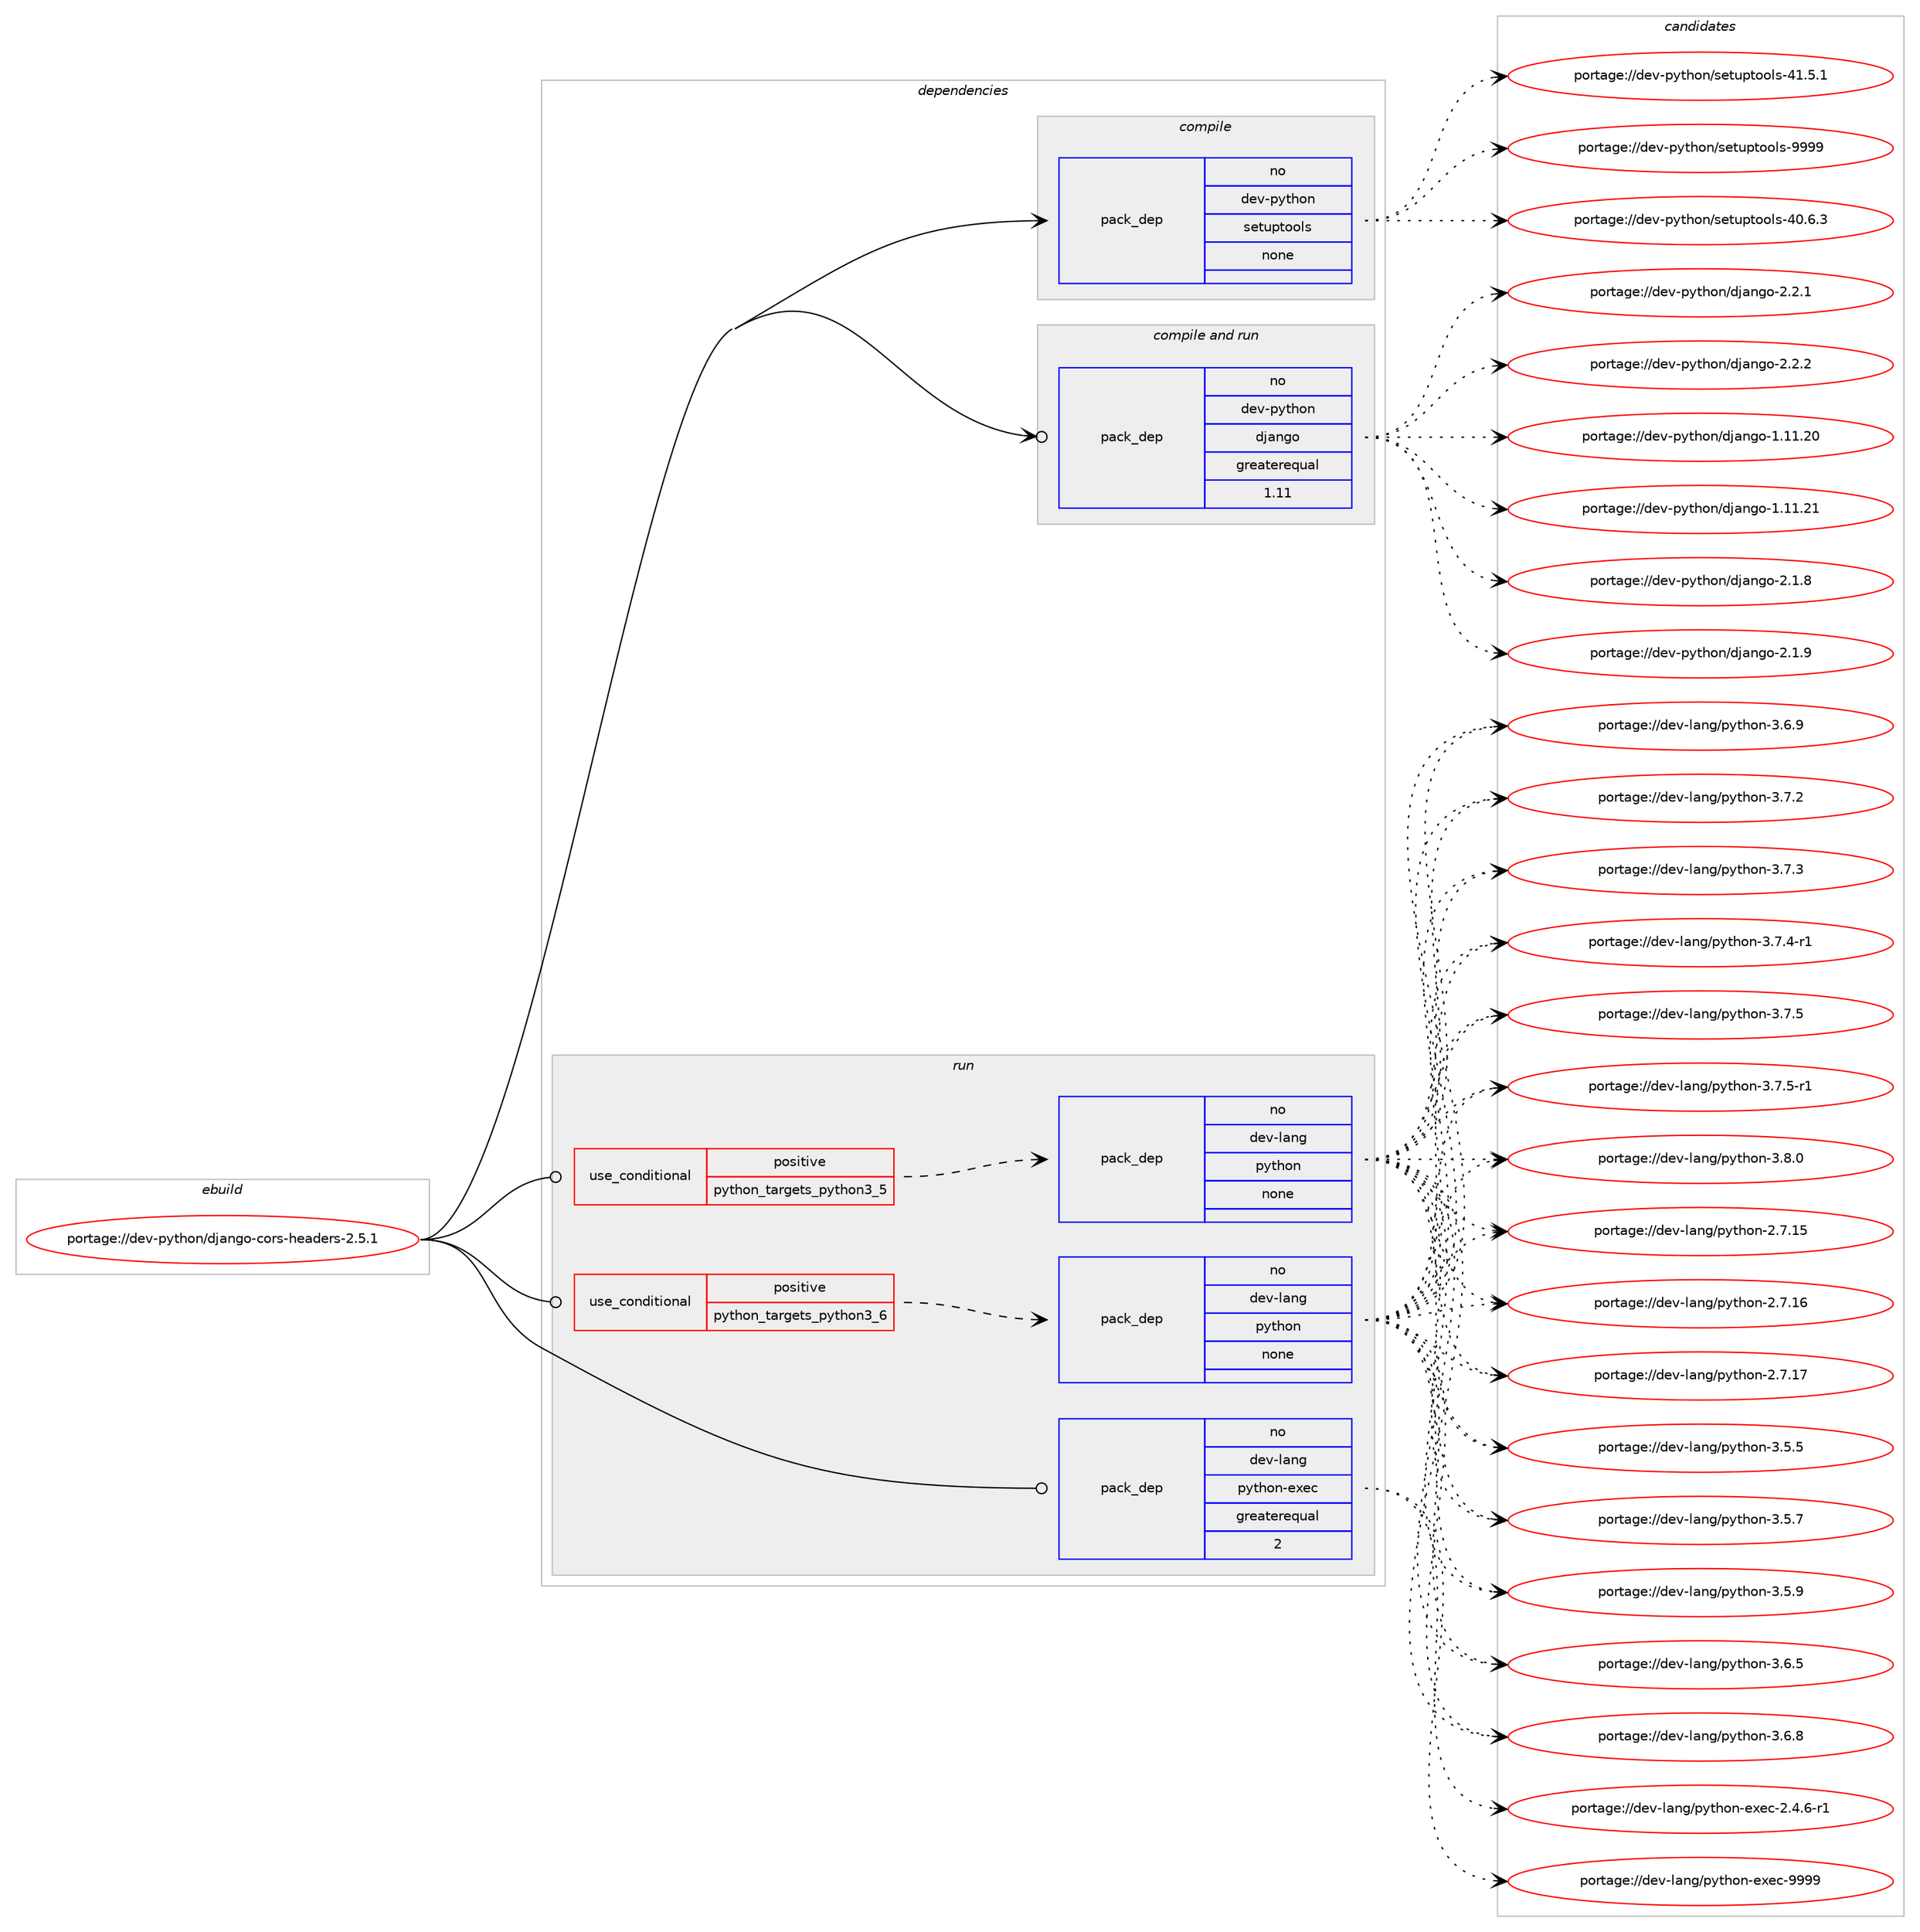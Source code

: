 digraph prolog {

# *************
# Graph options
# *************

newrank=true;
concentrate=true;
compound=true;
graph [rankdir=LR,fontname=Helvetica,fontsize=10,ranksep=1.5];#, ranksep=2.5, nodesep=0.2];
edge  [arrowhead=vee];
node  [fontname=Helvetica,fontsize=10];

# **********
# The ebuild
# **********

subgraph cluster_leftcol {
color=gray;
rank=same;
label=<<i>ebuild</i>>;
id [label="portage://dev-python/django-cors-headers-2.5.1", color=red, width=4, href="../dev-python/django-cors-headers-2.5.1.svg"];
}

# ****************
# The dependencies
# ****************

subgraph cluster_midcol {
color=gray;
label=<<i>dependencies</i>>;
subgraph cluster_compile {
fillcolor="#eeeeee";
style=filled;
label=<<i>compile</i>>;
subgraph pack105531 {
dependency136574 [label=<<TABLE BORDER="0" CELLBORDER="1" CELLSPACING="0" CELLPADDING="4" WIDTH="220"><TR><TD ROWSPAN="6" CELLPADDING="30">pack_dep</TD></TR><TR><TD WIDTH="110">no</TD></TR><TR><TD>dev-python</TD></TR><TR><TD>setuptools</TD></TR><TR><TD>none</TD></TR><TR><TD></TD></TR></TABLE>>, shape=none, color=blue];
}
id:e -> dependency136574:w [weight=20,style="solid",arrowhead="vee"];
}
subgraph cluster_compileandrun {
fillcolor="#eeeeee";
style=filled;
label=<<i>compile and run</i>>;
subgraph pack105532 {
dependency136575 [label=<<TABLE BORDER="0" CELLBORDER="1" CELLSPACING="0" CELLPADDING="4" WIDTH="220"><TR><TD ROWSPAN="6" CELLPADDING="30">pack_dep</TD></TR><TR><TD WIDTH="110">no</TD></TR><TR><TD>dev-python</TD></TR><TR><TD>django</TD></TR><TR><TD>greaterequal</TD></TR><TR><TD>1.11</TD></TR></TABLE>>, shape=none, color=blue];
}
id:e -> dependency136575:w [weight=20,style="solid",arrowhead="odotvee"];
}
subgraph cluster_run {
fillcolor="#eeeeee";
style=filled;
label=<<i>run</i>>;
subgraph cond27728 {
dependency136576 [label=<<TABLE BORDER="0" CELLBORDER="1" CELLSPACING="0" CELLPADDING="4"><TR><TD ROWSPAN="3" CELLPADDING="10">use_conditional</TD></TR><TR><TD>positive</TD></TR><TR><TD>python_targets_python3_5</TD></TR></TABLE>>, shape=none, color=red];
subgraph pack105533 {
dependency136577 [label=<<TABLE BORDER="0" CELLBORDER="1" CELLSPACING="0" CELLPADDING="4" WIDTH="220"><TR><TD ROWSPAN="6" CELLPADDING="30">pack_dep</TD></TR><TR><TD WIDTH="110">no</TD></TR><TR><TD>dev-lang</TD></TR><TR><TD>python</TD></TR><TR><TD>none</TD></TR><TR><TD></TD></TR></TABLE>>, shape=none, color=blue];
}
dependency136576:e -> dependency136577:w [weight=20,style="dashed",arrowhead="vee"];
}
id:e -> dependency136576:w [weight=20,style="solid",arrowhead="odot"];
subgraph cond27729 {
dependency136578 [label=<<TABLE BORDER="0" CELLBORDER="1" CELLSPACING="0" CELLPADDING="4"><TR><TD ROWSPAN="3" CELLPADDING="10">use_conditional</TD></TR><TR><TD>positive</TD></TR><TR><TD>python_targets_python3_6</TD></TR></TABLE>>, shape=none, color=red];
subgraph pack105534 {
dependency136579 [label=<<TABLE BORDER="0" CELLBORDER="1" CELLSPACING="0" CELLPADDING="4" WIDTH="220"><TR><TD ROWSPAN="6" CELLPADDING="30">pack_dep</TD></TR><TR><TD WIDTH="110">no</TD></TR><TR><TD>dev-lang</TD></TR><TR><TD>python</TD></TR><TR><TD>none</TD></TR><TR><TD></TD></TR></TABLE>>, shape=none, color=blue];
}
dependency136578:e -> dependency136579:w [weight=20,style="dashed",arrowhead="vee"];
}
id:e -> dependency136578:w [weight=20,style="solid",arrowhead="odot"];
subgraph pack105535 {
dependency136580 [label=<<TABLE BORDER="0" CELLBORDER="1" CELLSPACING="0" CELLPADDING="4" WIDTH="220"><TR><TD ROWSPAN="6" CELLPADDING="30">pack_dep</TD></TR><TR><TD WIDTH="110">no</TD></TR><TR><TD>dev-lang</TD></TR><TR><TD>python-exec</TD></TR><TR><TD>greaterequal</TD></TR><TR><TD>2</TD></TR></TABLE>>, shape=none, color=blue];
}
id:e -> dependency136580:w [weight=20,style="solid",arrowhead="odot"];
}
}

# **************
# The candidates
# **************

subgraph cluster_choices {
rank=same;
color=gray;
label=<<i>candidates</i>>;

subgraph choice105531 {
color=black;
nodesep=1;
choiceportage100101118451121211161041111104711510111611711211611111110811545524846544651 [label="portage://dev-python/setuptools-40.6.3", color=red, width=4,href="../dev-python/setuptools-40.6.3.svg"];
choiceportage100101118451121211161041111104711510111611711211611111110811545524946534649 [label="portage://dev-python/setuptools-41.5.1", color=red, width=4,href="../dev-python/setuptools-41.5.1.svg"];
choiceportage10010111845112121116104111110471151011161171121161111111081154557575757 [label="portage://dev-python/setuptools-9999", color=red, width=4,href="../dev-python/setuptools-9999.svg"];
dependency136574:e -> choiceportage100101118451121211161041111104711510111611711211611111110811545524846544651:w [style=dotted,weight="100"];
dependency136574:e -> choiceportage100101118451121211161041111104711510111611711211611111110811545524946534649:w [style=dotted,weight="100"];
dependency136574:e -> choiceportage10010111845112121116104111110471151011161171121161111111081154557575757:w [style=dotted,weight="100"];
}
subgraph choice105532 {
color=black;
nodesep=1;
choiceportage1001011184511212111610411111047100106971101031114549464949465048 [label="portage://dev-python/django-1.11.20", color=red, width=4,href="../dev-python/django-1.11.20.svg"];
choiceportage1001011184511212111610411111047100106971101031114549464949465049 [label="portage://dev-python/django-1.11.21", color=red, width=4,href="../dev-python/django-1.11.21.svg"];
choiceportage100101118451121211161041111104710010697110103111455046494656 [label="portage://dev-python/django-2.1.8", color=red, width=4,href="../dev-python/django-2.1.8.svg"];
choiceportage100101118451121211161041111104710010697110103111455046494657 [label="portage://dev-python/django-2.1.9", color=red, width=4,href="../dev-python/django-2.1.9.svg"];
choiceportage100101118451121211161041111104710010697110103111455046504649 [label="portage://dev-python/django-2.2.1", color=red, width=4,href="../dev-python/django-2.2.1.svg"];
choiceportage100101118451121211161041111104710010697110103111455046504650 [label="portage://dev-python/django-2.2.2", color=red, width=4,href="../dev-python/django-2.2.2.svg"];
dependency136575:e -> choiceportage1001011184511212111610411111047100106971101031114549464949465048:w [style=dotted,weight="100"];
dependency136575:e -> choiceportage1001011184511212111610411111047100106971101031114549464949465049:w [style=dotted,weight="100"];
dependency136575:e -> choiceportage100101118451121211161041111104710010697110103111455046494656:w [style=dotted,weight="100"];
dependency136575:e -> choiceportage100101118451121211161041111104710010697110103111455046494657:w [style=dotted,weight="100"];
dependency136575:e -> choiceportage100101118451121211161041111104710010697110103111455046504649:w [style=dotted,weight="100"];
dependency136575:e -> choiceportage100101118451121211161041111104710010697110103111455046504650:w [style=dotted,weight="100"];
}
subgraph choice105533 {
color=black;
nodesep=1;
choiceportage10010111845108971101034711212111610411111045504655464953 [label="portage://dev-lang/python-2.7.15", color=red, width=4,href="../dev-lang/python-2.7.15.svg"];
choiceportage10010111845108971101034711212111610411111045504655464954 [label="portage://dev-lang/python-2.7.16", color=red, width=4,href="../dev-lang/python-2.7.16.svg"];
choiceportage10010111845108971101034711212111610411111045504655464955 [label="portage://dev-lang/python-2.7.17", color=red, width=4,href="../dev-lang/python-2.7.17.svg"];
choiceportage100101118451089711010347112121116104111110455146534653 [label="portage://dev-lang/python-3.5.5", color=red, width=4,href="../dev-lang/python-3.5.5.svg"];
choiceportage100101118451089711010347112121116104111110455146534655 [label="portage://dev-lang/python-3.5.7", color=red, width=4,href="../dev-lang/python-3.5.7.svg"];
choiceportage100101118451089711010347112121116104111110455146534657 [label="portage://dev-lang/python-3.5.9", color=red, width=4,href="../dev-lang/python-3.5.9.svg"];
choiceportage100101118451089711010347112121116104111110455146544653 [label="portage://dev-lang/python-3.6.5", color=red, width=4,href="../dev-lang/python-3.6.5.svg"];
choiceportage100101118451089711010347112121116104111110455146544656 [label="portage://dev-lang/python-3.6.8", color=red, width=4,href="../dev-lang/python-3.6.8.svg"];
choiceportage100101118451089711010347112121116104111110455146544657 [label="portage://dev-lang/python-3.6.9", color=red, width=4,href="../dev-lang/python-3.6.9.svg"];
choiceportage100101118451089711010347112121116104111110455146554650 [label="portage://dev-lang/python-3.7.2", color=red, width=4,href="../dev-lang/python-3.7.2.svg"];
choiceportage100101118451089711010347112121116104111110455146554651 [label="portage://dev-lang/python-3.7.3", color=red, width=4,href="../dev-lang/python-3.7.3.svg"];
choiceportage1001011184510897110103471121211161041111104551465546524511449 [label="portage://dev-lang/python-3.7.4-r1", color=red, width=4,href="../dev-lang/python-3.7.4-r1.svg"];
choiceportage100101118451089711010347112121116104111110455146554653 [label="portage://dev-lang/python-3.7.5", color=red, width=4,href="../dev-lang/python-3.7.5.svg"];
choiceportage1001011184510897110103471121211161041111104551465546534511449 [label="portage://dev-lang/python-3.7.5-r1", color=red, width=4,href="../dev-lang/python-3.7.5-r1.svg"];
choiceportage100101118451089711010347112121116104111110455146564648 [label="portage://dev-lang/python-3.8.0", color=red, width=4,href="../dev-lang/python-3.8.0.svg"];
dependency136577:e -> choiceportage10010111845108971101034711212111610411111045504655464953:w [style=dotted,weight="100"];
dependency136577:e -> choiceportage10010111845108971101034711212111610411111045504655464954:w [style=dotted,weight="100"];
dependency136577:e -> choiceportage10010111845108971101034711212111610411111045504655464955:w [style=dotted,weight="100"];
dependency136577:e -> choiceportage100101118451089711010347112121116104111110455146534653:w [style=dotted,weight="100"];
dependency136577:e -> choiceportage100101118451089711010347112121116104111110455146534655:w [style=dotted,weight="100"];
dependency136577:e -> choiceportage100101118451089711010347112121116104111110455146534657:w [style=dotted,weight="100"];
dependency136577:e -> choiceportage100101118451089711010347112121116104111110455146544653:w [style=dotted,weight="100"];
dependency136577:e -> choiceportage100101118451089711010347112121116104111110455146544656:w [style=dotted,weight="100"];
dependency136577:e -> choiceportage100101118451089711010347112121116104111110455146544657:w [style=dotted,weight="100"];
dependency136577:e -> choiceportage100101118451089711010347112121116104111110455146554650:w [style=dotted,weight="100"];
dependency136577:e -> choiceportage100101118451089711010347112121116104111110455146554651:w [style=dotted,weight="100"];
dependency136577:e -> choiceportage1001011184510897110103471121211161041111104551465546524511449:w [style=dotted,weight="100"];
dependency136577:e -> choiceportage100101118451089711010347112121116104111110455146554653:w [style=dotted,weight="100"];
dependency136577:e -> choiceportage1001011184510897110103471121211161041111104551465546534511449:w [style=dotted,weight="100"];
dependency136577:e -> choiceportage100101118451089711010347112121116104111110455146564648:w [style=dotted,weight="100"];
}
subgraph choice105534 {
color=black;
nodesep=1;
choiceportage10010111845108971101034711212111610411111045504655464953 [label="portage://dev-lang/python-2.7.15", color=red, width=4,href="../dev-lang/python-2.7.15.svg"];
choiceportage10010111845108971101034711212111610411111045504655464954 [label="portage://dev-lang/python-2.7.16", color=red, width=4,href="../dev-lang/python-2.7.16.svg"];
choiceportage10010111845108971101034711212111610411111045504655464955 [label="portage://dev-lang/python-2.7.17", color=red, width=4,href="../dev-lang/python-2.7.17.svg"];
choiceportage100101118451089711010347112121116104111110455146534653 [label="portage://dev-lang/python-3.5.5", color=red, width=4,href="../dev-lang/python-3.5.5.svg"];
choiceportage100101118451089711010347112121116104111110455146534655 [label="portage://dev-lang/python-3.5.7", color=red, width=4,href="../dev-lang/python-3.5.7.svg"];
choiceportage100101118451089711010347112121116104111110455146534657 [label="portage://dev-lang/python-3.5.9", color=red, width=4,href="../dev-lang/python-3.5.9.svg"];
choiceportage100101118451089711010347112121116104111110455146544653 [label="portage://dev-lang/python-3.6.5", color=red, width=4,href="../dev-lang/python-3.6.5.svg"];
choiceportage100101118451089711010347112121116104111110455146544656 [label="portage://dev-lang/python-3.6.8", color=red, width=4,href="../dev-lang/python-3.6.8.svg"];
choiceportage100101118451089711010347112121116104111110455146544657 [label="portage://dev-lang/python-3.6.9", color=red, width=4,href="../dev-lang/python-3.6.9.svg"];
choiceportage100101118451089711010347112121116104111110455146554650 [label="portage://dev-lang/python-3.7.2", color=red, width=4,href="../dev-lang/python-3.7.2.svg"];
choiceportage100101118451089711010347112121116104111110455146554651 [label="portage://dev-lang/python-3.7.3", color=red, width=4,href="../dev-lang/python-3.7.3.svg"];
choiceportage1001011184510897110103471121211161041111104551465546524511449 [label="portage://dev-lang/python-3.7.4-r1", color=red, width=4,href="../dev-lang/python-3.7.4-r1.svg"];
choiceportage100101118451089711010347112121116104111110455146554653 [label="portage://dev-lang/python-3.7.5", color=red, width=4,href="../dev-lang/python-3.7.5.svg"];
choiceportage1001011184510897110103471121211161041111104551465546534511449 [label="portage://dev-lang/python-3.7.5-r1", color=red, width=4,href="../dev-lang/python-3.7.5-r1.svg"];
choiceportage100101118451089711010347112121116104111110455146564648 [label="portage://dev-lang/python-3.8.0", color=red, width=4,href="../dev-lang/python-3.8.0.svg"];
dependency136579:e -> choiceportage10010111845108971101034711212111610411111045504655464953:w [style=dotted,weight="100"];
dependency136579:e -> choiceportage10010111845108971101034711212111610411111045504655464954:w [style=dotted,weight="100"];
dependency136579:e -> choiceportage10010111845108971101034711212111610411111045504655464955:w [style=dotted,weight="100"];
dependency136579:e -> choiceportage100101118451089711010347112121116104111110455146534653:w [style=dotted,weight="100"];
dependency136579:e -> choiceportage100101118451089711010347112121116104111110455146534655:w [style=dotted,weight="100"];
dependency136579:e -> choiceportage100101118451089711010347112121116104111110455146534657:w [style=dotted,weight="100"];
dependency136579:e -> choiceportage100101118451089711010347112121116104111110455146544653:w [style=dotted,weight="100"];
dependency136579:e -> choiceportage100101118451089711010347112121116104111110455146544656:w [style=dotted,weight="100"];
dependency136579:e -> choiceportage100101118451089711010347112121116104111110455146544657:w [style=dotted,weight="100"];
dependency136579:e -> choiceportage100101118451089711010347112121116104111110455146554650:w [style=dotted,weight="100"];
dependency136579:e -> choiceportage100101118451089711010347112121116104111110455146554651:w [style=dotted,weight="100"];
dependency136579:e -> choiceportage1001011184510897110103471121211161041111104551465546524511449:w [style=dotted,weight="100"];
dependency136579:e -> choiceportage100101118451089711010347112121116104111110455146554653:w [style=dotted,weight="100"];
dependency136579:e -> choiceportage1001011184510897110103471121211161041111104551465546534511449:w [style=dotted,weight="100"];
dependency136579:e -> choiceportage100101118451089711010347112121116104111110455146564648:w [style=dotted,weight="100"];
}
subgraph choice105535 {
color=black;
nodesep=1;
choiceportage10010111845108971101034711212111610411111045101120101994550465246544511449 [label="portage://dev-lang/python-exec-2.4.6-r1", color=red, width=4,href="../dev-lang/python-exec-2.4.6-r1.svg"];
choiceportage10010111845108971101034711212111610411111045101120101994557575757 [label="portage://dev-lang/python-exec-9999", color=red, width=4,href="../dev-lang/python-exec-9999.svg"];
dependency136580:e -> choiceportage10010111845108971101034711212111610411111045101120101994550465246544511449:w [style=dotted,weight="100"];
dependency136580:e -> choiceportage10010111845108971101034711212111610411111045101120101994557575757:w [style=dotted,weight="100"];
}
}

}
